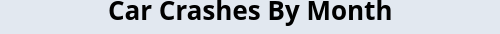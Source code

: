 {
    "$schema": "https://vega.github.io/schema/vega-lite/v5.json",
    "title": { "text": "Car Crashes By Month" },
    "width":250,
    "background":"rgb(226 232 240)",
    "data": {
        "values": [
          {"Month": "Jan", "Crashes": 4329}, {"Month": "Feb", "Crashes": 3975},{"Month": "Mar", "Crashes": 4673}, {"Month": "Apr", "Crashes": 4298},
          {"Month": "May", "Crashes": 4447}, {"Month": "Jun", "Crashes": 4333}, {"Month": "Jul", "Crashes": 4321},{"Month": "Aug", "Crashes": 4512}, 
          {"Month": "Sep", "Crashes": 4337}, {"Month": "Oct", "Crashes": 4509},{"Month": "Nov", "Crashes": 4388},{"Month": "Dec", "Crashes": 4721}
          
        ]
      },
      "mark": "bar",
      "encoding": {
        "x": {"field": "Month", "type": "nominal", "axis": {"labelAngle": 0},"sort":{"order":null}},
        "y": {"field": "Crashes", "type": "quantitative"},
        "color": {"value": "Black"}
        }
}